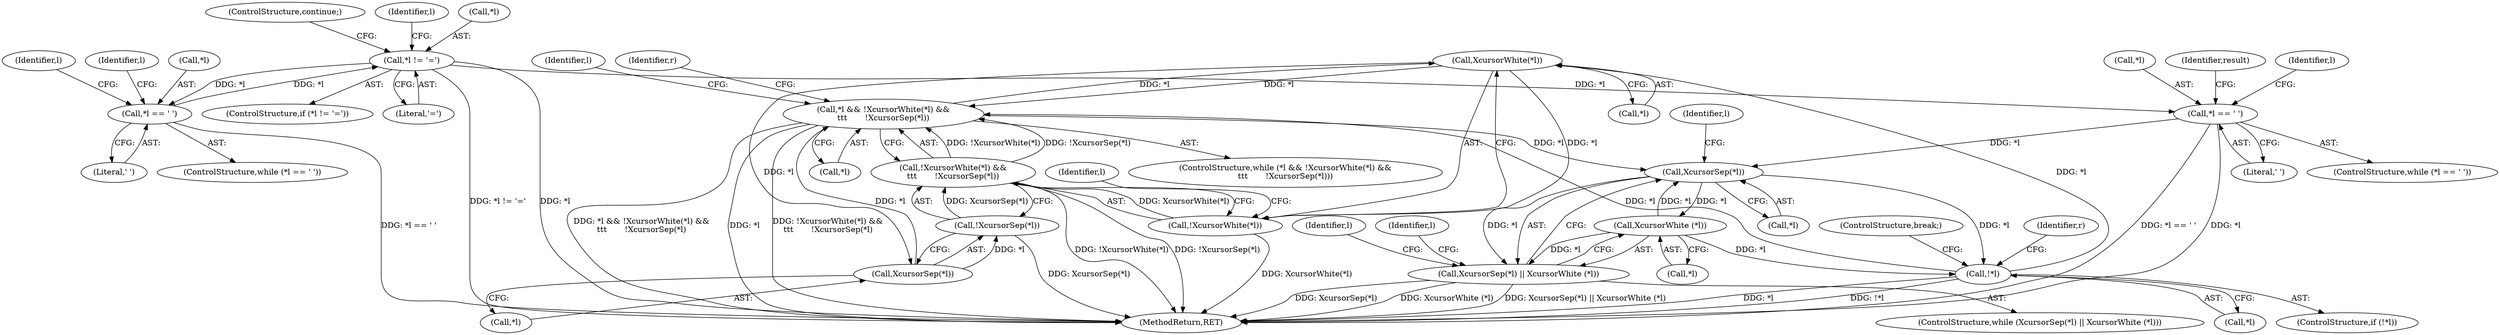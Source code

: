 digraph "0_xcursor_897213f36baf6926daf6d192c709cf627aa5fd05@pointer" {
"1000210" [label="(Call,XcursorWhite(*l))"];
"1000205" [label="(Call,*l && !XcursorWhite(*l) &&\n\t\t\t       !XcursorSep(*l))"];
"1000210" [label="(Call,XcursorWhite(*l))"];
"1000191" [label="(Call,!*l)"];
"1000185" [label="(Call,XcursorWhite (*l))"];
"1000182" [label="(Call,XcursorSep(*l))"];
"1000159" [label="(Call,*l == ' ')"];
"1000151" [label="(Call,*l != '=')"];
"1000144" [label="(Call,*l == ' ')"];
"1000214" [label="(Call,XcursorSep(*l))"];
"1000208" [label="(Call,!XcursorWhite(*l) &&\n\t\t\t       !XcursorSep(*l))"];
"1000209" [label="(Call,!XcursorWhite(*l))"];
"1000213" [label="(Call,!XcursorSep(*l))"];
"1000181" [label="(Call,XcursorSep(*l) || XcursorWhite (*l))"];
"1000151" [label="(Call,*l != '=')"];
"1000150" [label="(ControlStructure,if (*l != '='))"];
"1000155" [label="(ControlStructure,continue;)"];
"1000154" [label="(Literal,'=')"];
"1000186" [label="(Call,*l)"];
"1000143" [label="(ControlStructure,while (*l == ' '))"];
"1000180" [label="(ControlStructure,while (XcursorSep(*l) || XcursorWhite (*l)))"];
"1000162" [label="(Literal,' ')"];
"1000208" [label="(Call,!XcursorWhite(*l) &&\n\t\t\t       !XcursorSep(*l))"];
"1000181" [label="(Call,XcursorSep(*l) || XcursorWhite (*l))"];
"1000205" [label="(Call,*l && !XcursorWhite(*l) &&\n\t\t\t       !XcursorSep(*l))"];
"1000206" [label="(Call,*l)"];
"1000160" [label="(Call,*l)"];
"1000159" [label="(Call,*l == ' ')"];
"1000216" [label="(Identifier,l)"];
"1000191" [label="(Call,!*l)"];
"1000210" [label="(Call,XcursorWhite(*l))"];
"1000166" [label="(Identifier,result)"];
"1000183" [label="(Call,*l)"];
"1000194" [label="(ControlStructure,break;)"];
"1000144" [label="(Call,*l == ' ')"];
"1000153" [label="(Identifier,l)"];
"1000190" [label="(ControlStructure,if (!*l))"];
"1000213" [label="(Call,!XcursorSep(*l))"];
"1000204" [label="(ControlStructure,while (*l && !XcursorWhite(*l) &&\n\t\t\t       !XcursorSep(*l)))"];
"1000215" [label="(Call,*l)"];
"1000193" [label="(Identifier,l)"];
"1000185" [label="(Call,XcursorWhite (*l))"];
"1000157" [label="(Identifier,l)"];
"1000182" [label="(Call,XcursorSep(*l))"];
"1000209" [label="(Call,!XcursorWhite(*l))"];
"1000220" [label="(Identifier,r)"];
"1000197" [label="(Identifier,r)"];
"1000189" [label="(Identifier,l)"];
"1000147" [label="(Literal,' ')"];
"1000192" [label="(Call,*l)"];
"1000145" [label="(Call,*l)"];
"1000152" [label="(Call,*l)"];
"1000178" [label="(Identifier,l)"];
"1000234" [label="(MethodReturn,RET)"];
"1000149" [label="(Identifier,l)"];
"1000187" [label="(Identifier,l)"];
"1000158" [label="(ControlStructure,while (*l == ' '))"];
"1000211" [label="(Call,*l)"];
"1000214" [label="(Call,XcursorSep(*l))"];
"1000164" [label="(Identifier,l)"];
"1000210" -> "1000209"  [label="AST: "];
"1000210" -> "1000211"  [label="CFG: "];
"1000211" -> "1000210"  [label="AST: "];
"1000209" -> "1000210"  [label="CFG: "];
"1000210" -> "1000205"  [label="DDG: *l"];
"1000210" -> "1000209"  [label="DDG: *l"];
"1000205" -> "1000210"  [label="DDG: *l"];
"1000191" -> "1000210"  [label="DDG: *l"];
"1000210" -> "1000214"  [label="DDG: *l"];
"1000205" -> "1000204"  [label="AST: "];
"1000205" -> "1000206"  [label="CFG: "];
"1000205" -> "1000208"  [label="CFG: "];
"1000206" -> "1000205"  [label="AST: "];
"1000208" -> "1000205"  [label="AST: "];
"1000178" -> "1000205"  [label="CFG: "];
"1000220" -> "1000205"  [label="CFG: "];
"1000205" -> "1000234"  [label="DDG: *l && !XcursorWhite(*l) &&\n\t\t\t       !XcursorSep(*l)"];
"1000205" -> "1000234"  [label="DDG: *l"];
"1000205" -> "1000234"  [label="DDG: !XcursorWhite(*l) &&\n\t\t\t       !XcursorSep(*l)"];
"1000205" -> "1000182"  [label="DDG: *l"];
"1000214" -> "1000205"  [label="DDG: *l"];
"1000191" -> "1000205"  [label="DDG: *l"];
"1000208" -> "1000205"  [label="DDG: !XcursorWhite(*l)"];
"1000208" -> "1000205"  [label="DDG: !XcursorSep(*l)"];
"1000191" -> "1000190"  [label="AST: "];
"1000191" -> "1000192"  [label="CFG: "];
"1000192" -> "1000191"  [label="AST: "];
"1000194" -> "1000191"  [label="CFG: "];
"1000197" -> "1000191"  [label="CFG: "];
"1000191" -> "1000234"  [label="DDG: !*l"];
"1000191" -> "1000234"  [label="DDG: *l"];
"1000185" -> "1000191"  [label="DDG: *l"];
"1000182" -> "1000191"  [label="DDG: *l"];
"1000185" -> "1000181"  [label="AST: "];
"1000185" -> "1000186"  [label="CFG: "];
"1000186" -> "1000185"  [label="AST: "];
"1000181" -> "1000185"  [label="CFG: "];
"1000185" -> "1000182"  [label="DDG: *l"];
"1000185" -> "1000181"  [label="DDG: *l"];
"1000182" -> "1000185"  [label="DDG: *l"];
"1000182" -> "1000181"  [label="AST: "];
"1000182" -> "1000183"  [label="CFG: "];
"1000183" -> "1000182"  [label="AST: "];
"1000187" -> "1000182"  [label="CFG: "];
"1000181" -> "1000182"  [label="CFG: "];
"1000182" -> "1000181"  [label="DDG: *l"];
"1000159" -> "1000182"  [label="DDG: *l"];
"1000159" -> "1000158"  [label="AST: "];
"1000159" -> "1000162"  [label="CFG: "];
"1000160" -> "1000159"  [label="AST: "];
"1000162" -> "1000159"  [label="AST: "];
"1000164" -> "1000159"  [label="CFG: "];
"1000166" -> "1000159"  [label="CFG: "];
"1000159" -> "1000234"  [label="DDG: *l == ' '"];
"1000159" -> "1000234"  [label="DDG: *l"];
"1000151" -> "1000159"  [label="DDG: *l"];
"1000151" -> "1000150"  [label="AST: "];
"1000151" -> "1000154"  [label="CFG: "];
"1000152" -> "1000151"  [label="AST: "];
"1000154" -> "1000151"  [label="AST: "];
"1000155" -> "1000151"  [label="CFG: "];
"1000157" -> "1000151"  [label="CFG: "];
"1000151" -> "1000234"  [label="DDG: *l != '='"];
"1000151" -> "1000234"  [label="DDG: *l"];
"1000151" -> "1000144"  [label="DDG: *l"];
"1000144" -> "1000151"  [label="DDG: *l"];
"1000144" -> "1000143"  [label="AST: "];
"1000144" -> "1000147"  [label="CFG: "];
"1000145" -> "1000144"  [label="AST: "];
"1000147" -> "1000144"  [label="AST: "];
"1000149" -> "1000144"  [label="CFG: "];
"1000153" -> "1000144"  [label="CFG: "];
"1000144" -> "1000234"  [label="DDG: *l == ' '"];
"1000214" -> "1000213"  [label="AST: "];
"1000214" -> "1000215"  [label="CFG: "];
"1000215" -> "1000214"  [label="AST: "];
"1000213" -> "1000214"  [label="CFG: "];
"1000214" -> "1000213"  [label="DDG: *l"];
"1000208" -> "1000209"  [label="CFG: "];
"1000208" -> "1000213"  [label="CFG: "];
"1000209" -> "1000208"  [label="AST: "];
"1000213" -> "1000208"  [label="AST: "];
"1000208" -> "1000234"  [label="DDG: !XcursorWhite(*l)"];
"1000208" -> "1000234"  [label="DDG: !XcursorSep(*l)"];
"1000209" -> "1000208"  [label="DDG: XcursorWhite(*l)"];
"1000213" -> "1000208"  [label="DDG: XcursorSep(*l)"];
"1000216" -> "1000209"  [label="CFG: "];
"1000209" -> "1000234"  [label="DDG: XcursorWhite(*l)"];
"1000213" -> "1000234"  [label="DDG: XcursorSep(*l)"];
"1000181" -> "1000180"  [label="AST: "];
"1000189" -> "1000181"  [label="CFG: "];
"1000193" -> "1000181"  [label="CFG: "];
"1000181" -> "1000234"  [label="DDG: XcursorWhite (*l)"];
"1000181" -> "1000234"  [label="DDG: XcursorSep(*l) || XcursorWhite (*l)"];
"1000181" -> "1000234"  [label="DDG: XcursorSep(*l)"];
}
